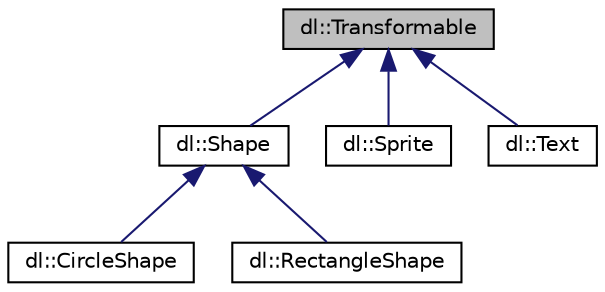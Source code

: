 digraph "dl::Transformable"
{
 // LATEX_PDF_SIZE
  edge [fontname="Helvetica",fontsize="10",labelfontname="Helvetica",labelfontsize="10"];
  node [fontname="Helvetica",fontsize="10",shape=record];
  Node1 [label="dl::Transformable",height=0.2,width=0.4,color="black", fillcolor="grey75", style="filled", fontcolor="black",tooltip=" "];
  Node1 -> Node2 [dir="back",color="midnightblue",fontsize="10",style="solid",fontname="Helvetica"];
  Node2 [label="dl::Shape",height=0.2,width=0.4,color="black", fillcolor="white", style="filled",URL="$classdl_1_1Shape.html",tooltip=" "];
  Node2 -> Node3 [dir="back",color="midnightblue",fontsize="10",style="solid",fontname="Helvetica"];
  Node3 [label="dl::CircleShape",height=0.2,width=0.4,color="black", fillcolor="white", style="filled",URL="$classdl_1_1CircleShape.html",tooltip="A circle shape."];
  Node2 -> Node4 [dir="back",color="midnightblue",fontsize="10",style="solid",fontname="Helvetica"];
  Node4 [label="dl::RectangleShape",height=0.2,width=0.4,color="black", fillcolor="white", style="filled",URL="$classdl_1_1RectangleShape.html",tooltip="A rectangle shape."];
  Node1 -> Node5 [dir="back",color="midnightblue",fontsize="10",style="solid",fontname="Helvetica"];
  Node5 [label="dl::Sprite",height=0.2,width=0.4,color="black", fillcolor="white", style="filled",URL="$classdl_1_1Sprite.html",tooltip=" "];
  Node1 -> Node6 [dir="back",color="midnightblue",fontsize="10",style="solid",fontname="Helvetica"];
  Node6 [label="dl::Text",height=0.2,width=0.4,color="black", fillcolor="white", style="filled",URL="$classdl_1_1Text.html",tooltip=" "];
}
